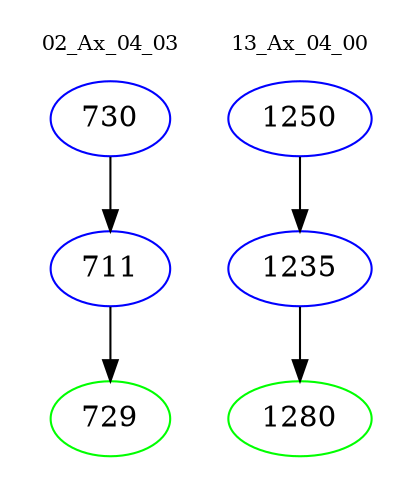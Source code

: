 digraph{
subgraph cluster_0 {
color = white
label = "02_Ax_04_03";
fontsize=10;
T0_730 [label="730", color="blue"]
T0_730 -> T0_711 [color="black"]
T0_711 [label="711", color="blue"]
T0_711 -> T0_729 [color="black"]
T0_729 [label="729", color="green"]
}
subgraph cluster_1 {
color = white
label = "13_Ax_04_00";
fontsize=10;
T1_1250 [label="1250", color="blue"]
T1_1250 -> T1_1235 [color="black"]
T1_1235 [label="1235", color="blue"]
T1_1235 -> T1_1280 [color="black"]
T1_1280 [label="1280", color="green"]
}
}
